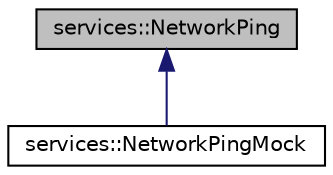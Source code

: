 digraph "services::NetworkPing"
{
 // INTERACTIVE_SVG=YES
  edge [fontname="Helvetica",fontsize="10",labelfontname="Helvetica",labelfontsize="10"];
  node [fontname="Helvetica",fontsize="10",shape=record];
  Node0 [label="services::NetworkPing",height=0.2,width=0.4,color="black", fillcolor="grey75", style="filled", fontcolor="black"];
  Node0 -> Node1 [dir="back",color="midnightblue",fontsize="10",style="solid",fontname="Helvetica"];
  Node1 [label="services::NetworkPingMock",height=0.2,width=0.4,color="black", fillcolor="white", style="filled",URL="$df/de6/classservices_1_1_network_ping_mock.html"];
}
